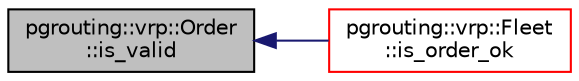 digraph "pgrouting::vrp::Order::is_valid"
{
  edge [fontname="Helvetica",fontsize="10",labelfontname="Helvetica",labelfontsize="10"];
  node [fontname="Helvetica",fontsize="10",shape=record];
  rankdir="LR";
  Node153 [label="pgrouting::vrp::Order\l::is_valid",height=0.2,width=0.4,color="black", fillcolor="grey75", style="filled", fontcolor="black"];
  Node153 -> Node154 [dir="back",color="midnightblue",fontsize="10",style="solid",fontname="Helvetica"];
  Node154 [label="pgrouting::vrp::Fleet\l::is_order_ok",height=0.2,width=0.4,color="red", fillcolor="white", style="filled",URL="$classpgrouting_1_1vrp_1_1Fleet.html#a20706ce64b90c0e628fb51da79f1e490",tooltip="Given an order, Cycle trhugh all the trucks to verify if the order can be served by at least one truc..."];
}

